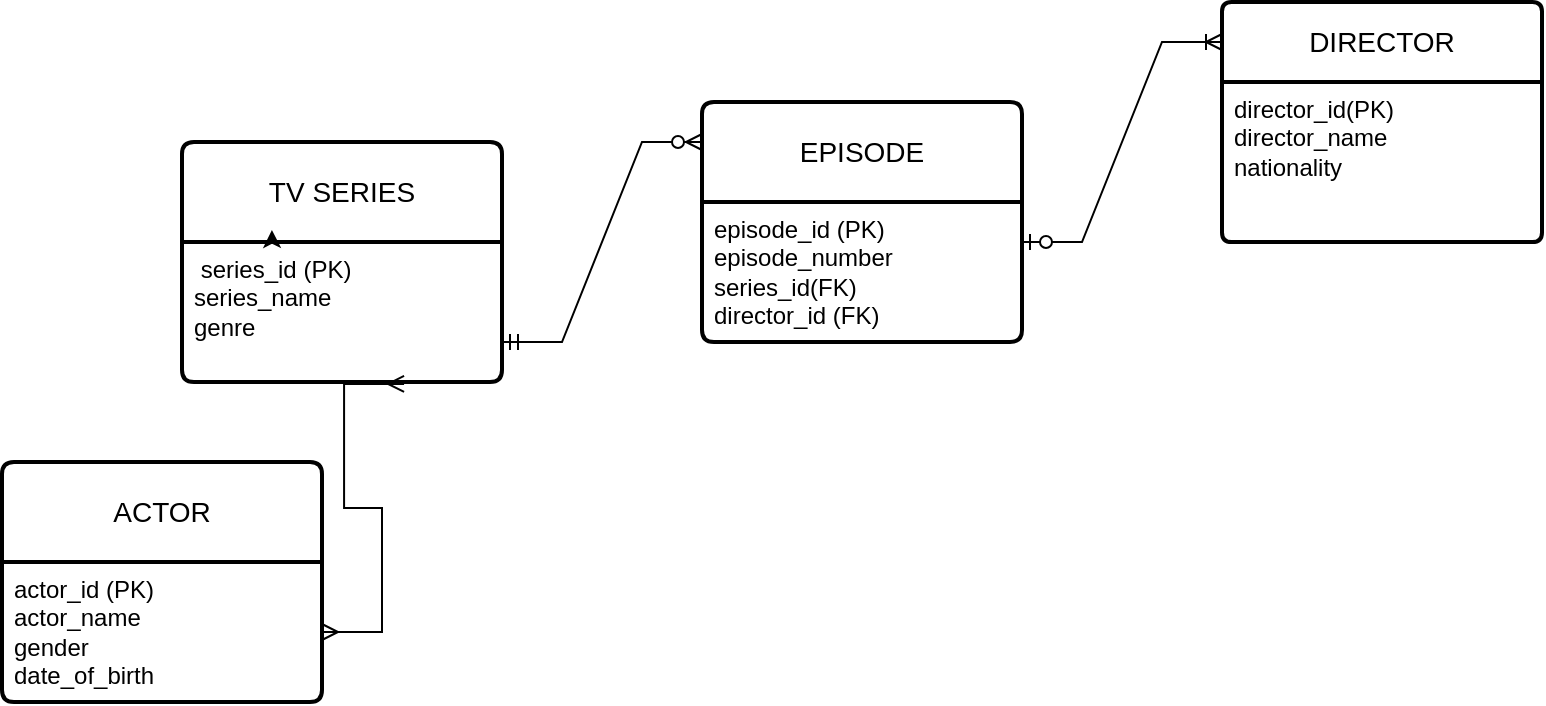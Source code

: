 <mxfile version="23.1.5" type="device">
  <diagram name="Page-1" id="2VIXWxW22_u7byT-yhUA">
    <mxGraphModel dx="880" dy="1632" grid="1" gridSize="10" guides="1" tooltips="1" connect="1" arrows="1" fold="1" page="1" pageScale="1" pageWidth="850" pageHeight="1100" math="0" shadow="0">
      <root>
        <mxCell id="0" />
        <mxCell id="1" parent="0" />
        <mxCell id="NCkicpLCjuFFHE14UOdg-1" value="TV SERIES" style="swimlane;childLayout=stackLayout;horizontal=1;startSize=50;horizontalStack=0;rounded=1;fontSize=14;fontStyle=0;strokeWidth=2;resizeParent=0;resizeLast=1;shadow=0;dashed=0;align=center;arcSize=4;whiteSpace=wrap;html=1;" vertex="1" parent="1">
          <mxGeometry x="160" y="-190" width="160" height="120" as="geometry" />
        </mxCell>
        <mxCell id="NCkicpLCjuFFHE14UOdg-2" value="&amp;nbsp;series_id (PK)&lt;br&gt;series_name&lt;br&gt;genre" style="align=left;strokeColor=none;fillColor=none;spacingLeft=4;fontSize=12;verticalAlign=top;resizable=0;rotatable=0;part=1;html=1;" vertex="1" parent="NCkicpLCjuFFHE14UOdg-1">
          <mxGeometry y="50" width="160" height="70" as="geometry" />
        </mxCell>
        <mxCell id="NCkicpLCjuFFHE14UOdg-13" style="edgeStyle=orthogonalEdgeStyle;rounded=0;orthogonalLoop=1;jettySize=auto;html=1;exitX=0.5;exitY=0;exitDx=0;exitDy=0;entryX=0.281;entryY=-0.086;entryDx=0;entryDy=0;entryPerimeter=0;" edge="1" parent="NCkicpLCjuFFHE14UOdg-1" source="NCkicpLCjuFFHE14UOdg-2" target="NCkicpLCjuFFHE14UOdg-2">
          <mxGeometry relative="1" as="geometry" />
        </mxCell>
        <mxCell id="NCkicpLCjuFFHE14UOdg-3" value="EPISODE" style="swimlane;childLayout=stackLayout;horizontal=1;startSize=50;horizontalStack=0;rounded=1;fontSize=14;fontStyle=0;strokeWidth=2;resizeParent=0;resizeLast=1;shadow=0;dashed=0;align=center;arcSize=4;whiteSpace=wrap;html=1;" vertex="1" parent="1">
          <mxGeometry x="420" y="-210" width="160" height="120" as="geometry" />
        </mxCell>
        <mxCell id="NCkicpLCjuFFHE14UOdg-4" value="episode_id (PK)&lt;br&gt;episode_number&lt;br&gt;series_id(FK)&lt;br&gt;director_id (FK)" style="align=left;strokeColor=none;fillColor=none;spacingLeft=4;fontSize=12;verticalAlign=top;resizable=0;rotatable=0;part=1;html=1;" vertex="1" parent="NCkicpLCjuFFHE14UOdg-3">
          <mxGeometry y="50" width="160" height="70" as="geometry" />
        </mxCell>
        <mxCell id="NCkicpLCjuFFHE14UOdg-5" value="ACTOR" style="swimlane;childLayout=stackLayout;horizontal=1;startSize=50;horizontalStack=0;rounded=1;fontSize=14;fontStyle=0;strokeWidth=2;resizeParent=0;resizeLast=1;shadow=0;dashed=0;align=center;arcSize=4;whiteSpace=wrap;html=1;" vertex="1" parent="1">
          <mxGeometry x="70" y="-30" width="160" height="120" as="geometry" />
        </mxCell>
        <mxCell id="NCkicpLCjuFFHE14UOdg-6" value="actor_id (PK)&lt;br&gt;actor_name&lt;br&gt;gender&lt;br&gt;date_of_birth" style="align=left;strokeColor=none;fillColor=none;spacingLeft=4;fontSize=12;verticalAlign=top;resizable=0;rotatable=0;part=1;html=1;" vertex="1" parent="NCkicpLCjuFFHE14UOdg-5">
          <mxGeometry y="50" width="160" height="70" as="geometry" />
        </mxCell>
        <mxCell id="NCkicpLCjuFFHE14UOdg-7" value="DIRECTOR" style="swimlane;childLayout=stackLayout;horizontal=1;startSize=40;horizontalStack=0;rounded=1;fontSize=14;fontStyle=0;strokeWidth=2;resizeParent=0;resizeLast=1;shadow=0;dashed=0;align=center;arcSize=4;whiteSpace=wrap;html=1;" vertex="1" parent="1">
          <mxGeometry x="680" y="-260" width="160" height="120" as="geometry" />
        </mxCell>
        <mxCell id="NCkicpLCjuFFHE14UOdg-8" value="director_id(PK)&lt;br&gt;director_name&lt;br&gt;nationality" style="align=left;strokeColor=none;fillColor=none;spacingLeft=4;fontSize=12;verticalAlign=top;resizable=0;rotatable=0;part=1;html=1;" vertex="1" parent="NCkicpLCjuFFHE14UOdg-7">
          <mxGeometry y="40" width="160" height="80" as="geometry" />
        </mxCell>
        <mxCell id="NCkicpLCjuFFHE14UOdg-11" value="" style="edgeStyle=entityRelationEdgeStyle;fontSize=12;html=1;endArrow=ERoneToMany;startArrow=ERzeroToOne;rounded=0;" edge="1" parent="1">
          <mxGeometry width="100" height="100" relative="1" as="geometry">
            <mxPoint x="580" y="-140" as="sourcePoint" />
            <mxPoint x="680" y="-240" as="targetPoint" />
            <Array as="points">
              <mxPoint x="510" y="-310" />
            </Array>
          </mxGeometry>
        </mxCell>
        <mxCell id="NCkicpLCjuFFHE14UOdg-10" value="" style="edgeStyle=entityRelationEdgeStyle;fontSize=12;html=1;endArrow=ERzeroToMany;startArrow=ERmandOne;rounded=0;" edge="1" parent="1">
          <mxGeometry width="100" height="100" relative="1" as="geometry">
            <mxPoint x="320" y="-90" as="sourcePoint" />
            <mxPoint x="420" y="-190" as="targetPoint" />
            <Array as="points">
              <mxPoint x="440" y="-150" />
              <mxPoint x="380" y="-160" />
            </Array>
          </mxGeometry>
        </mxCell>
        <mxCell id="NCkicpLCjuFFHE14UOdg-20" value="" style="edgeStyle=entityRelationEdgeStyle;fontSize=12;html=1;endArrow=ERmany;startArrow=ERmany;rounded=0;entryX=0.694;entryY=1.014;entryDx=0;entryDy=0;entryPerimeter=0;exitX=1;exitY=0.5;exitDx=0;exitDy=0;" edge="1" parent="1" source="NCkicpLCjuFFHE14UOdg-6" target="NCkicpLCjuFFHE14UOdg-2">
          <mxGeometry width="100" height="100" relative="1" as="geometry">
            <mxPoint x="250" y="50" as="sourcePoint" />
            <mxPoint x="350" y="-50" as="targetPoint" />
          </mxGeometry>
        </mxCell>
      </root>
    </mxGraphModel>
  </diagram>
</mxfile>
